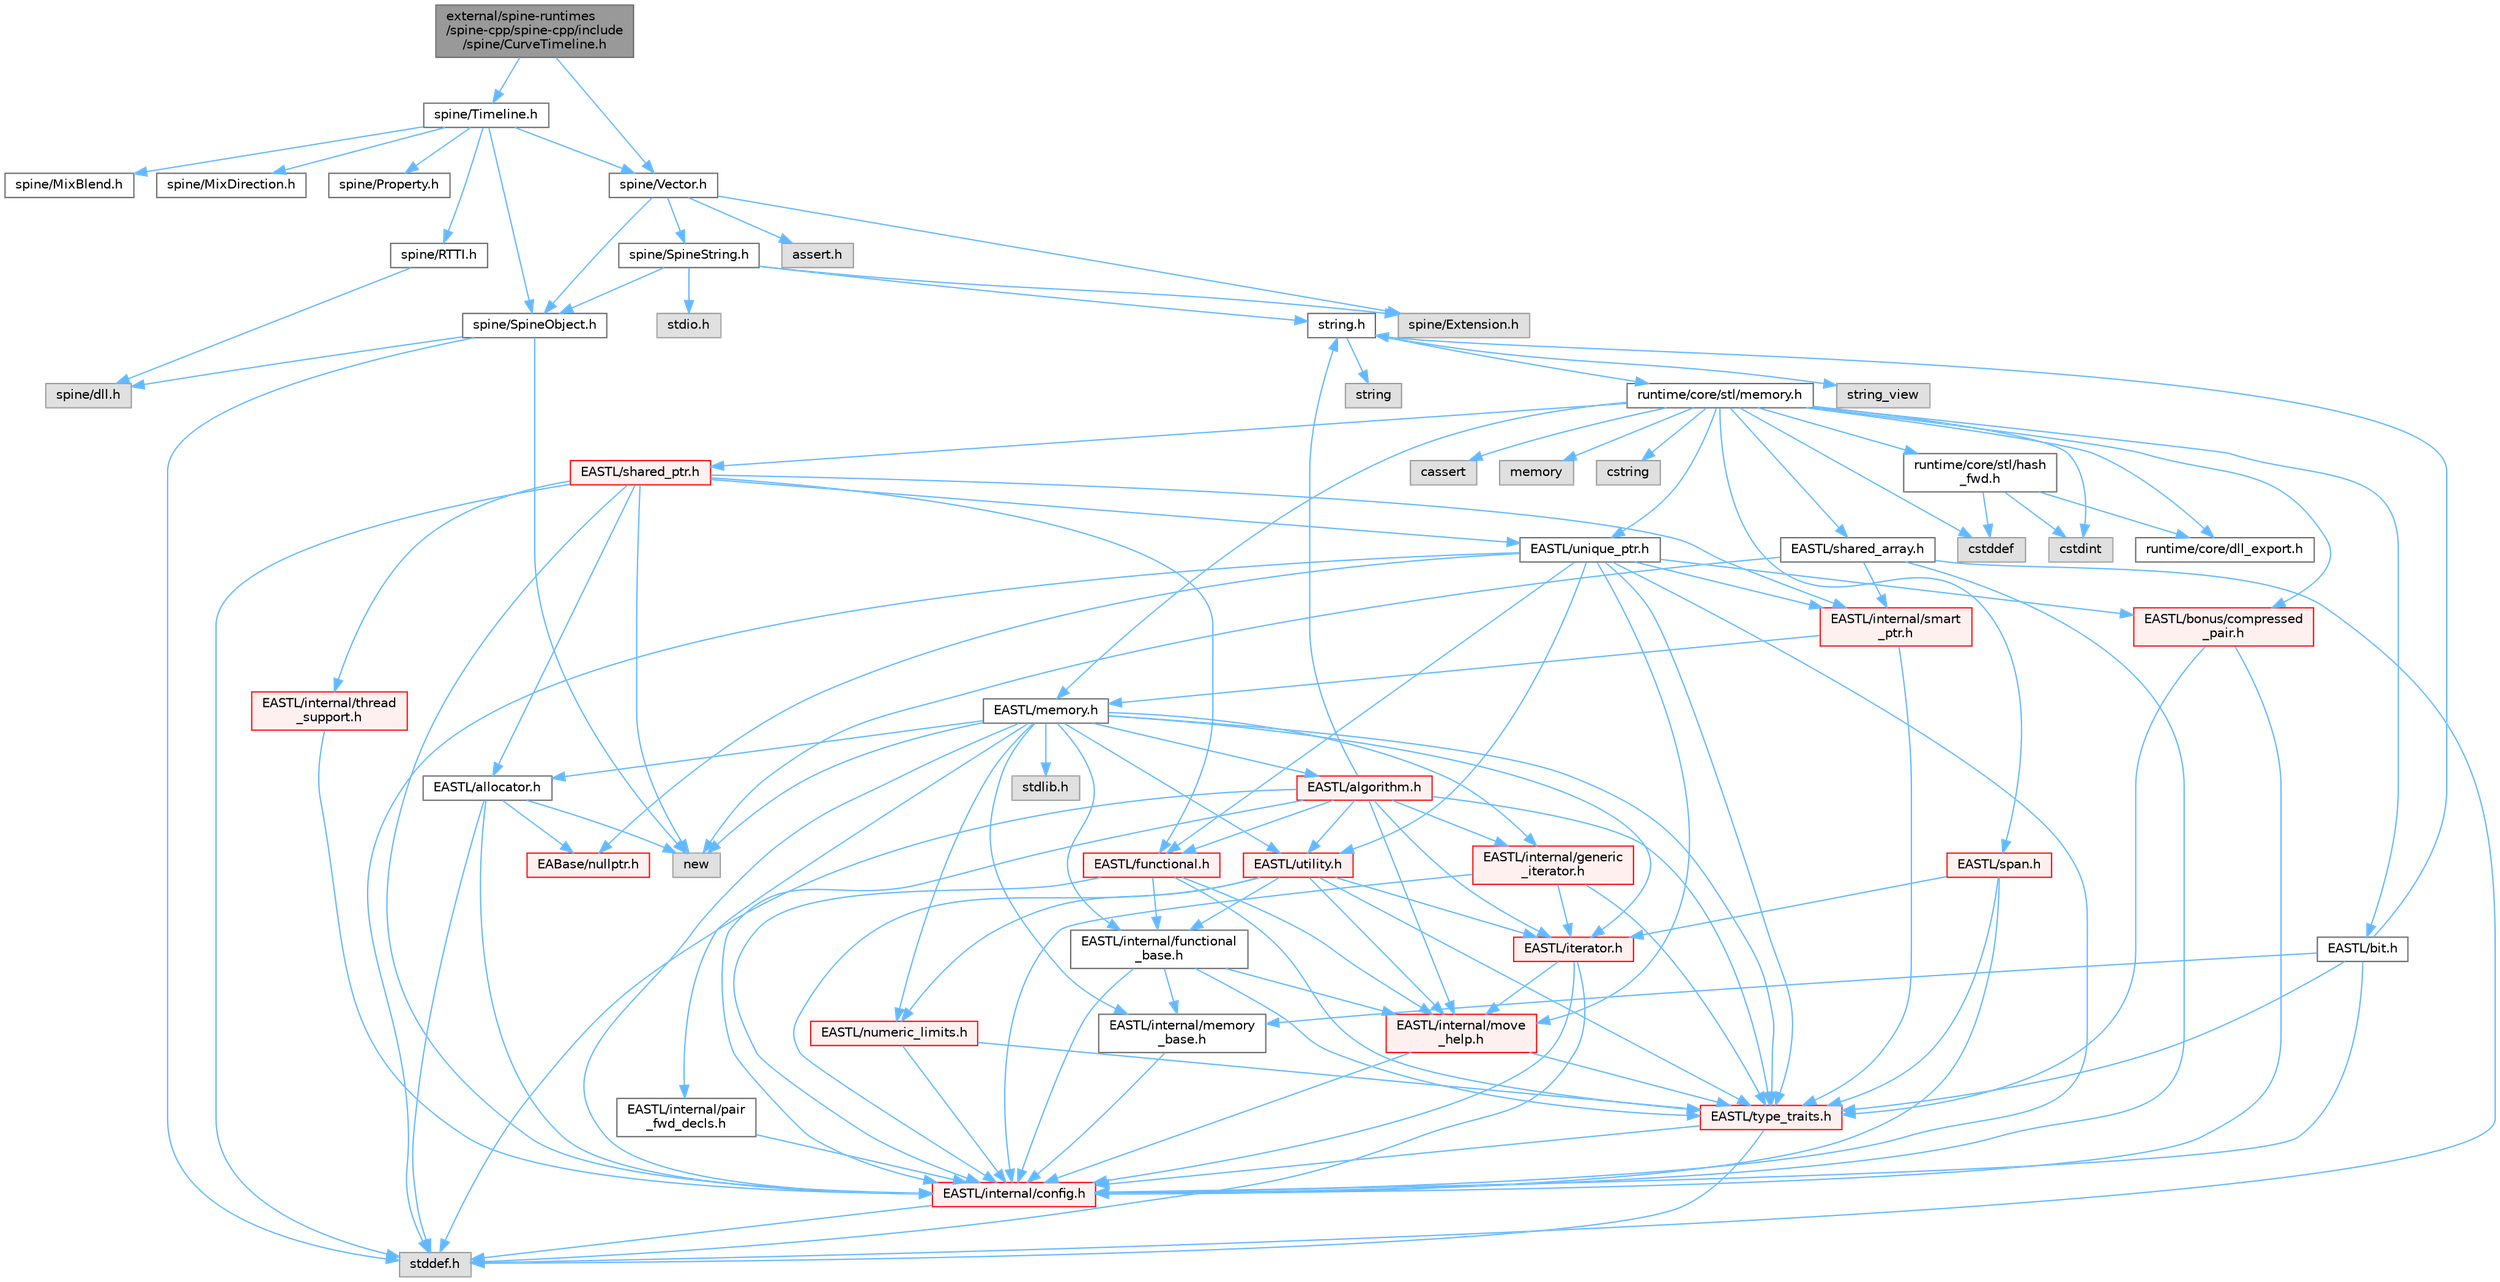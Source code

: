 digraph "external/spine-runtimes/spine-cpp/spine-cpp/include/spine/CurveTimeline.h"
{
 // LATEX_PDF_SIZE
  bgcolor="transparent";
  edge [fontname=Helvetica,fontsize=10,labelfontname=Helvetica,labelfontsize=10];
  node [fontname=Helvetica,fontsize=10,shape=box,height=0.2,width=0.4];
  Node1 [id="Node000001",label="external/spine-runtimes\l/spine-cpp/spine-cpp/include\l/spine/CurveTimeline.h",height=0.2,width=0.4,color="gray40", fillcolor="grey60", style="filled", fontcolor="black",tooltip=" "];
  Node1 -> Node2 [id="edge129_Node000001_Node000002",color="steelblue1",style="solid",tooltip=" "];
  Node2 [id="Node000002",label="spine/Timeline.h",height=0.2,width=0.4,color="grey40", fillcolor="white", style="filled",URL="$_timeline_8h.html",tooltip=" "];
  Node2 -> Node3 [id="edge130_Node000002_Node000003",color="steelblue1",style="solid",tooltip=" "];
  Node3 [id="Node000003",label="spine/RTTI.h",height=0.2,width=0.4,color="grey40", fillcolor="white", style="filled",URL="$_r_t_t_i_8h.html",tooltip=" "];
  Node3 -> Node4 [id="edge131_Node000003_Node000004",color="steelblue1",style="solid",tooltip=" "];
  Node4 [id="Node000004",label="spine/dll.h",height=0.2,width=0.4,color="grey60", fillcolor="#E0E0E0", style="filled",tooltip=" "];
  Node2 -> Node5 [id="edge132_Node000002_Node000005",color="steelblue1",style="solid",tooltip=" "];
  Node5 [id="Node000005",label="spine/Vector.h",height=0.2,width=0.4,color="grey40", fillcolor="white", style="filled",URL="$external_2spine-runtimes_2spine-cpp_2spine-cpp_2include_2spine_2vector_8h.html",tooltip=" "];
  Node5 -> Node6 [id="edge133_Node000005_Node000006",color="steelblue1",style="solid",tooltip=" "];
  Node6 [id="Node000006",label="spine/Extension.h",height=0.2,width=0.4,color="grey60", fillcolor="#E0E0E0", style="filled",tooltip=" "];
  Node5 -> Node7 [id="edge134_Node000005_Node000007",color="steelblue1",style="solid",tooltip=" "];
  Node7 [id="Node000007",label="spine/SpineObject.h",height=0.2,width=0.4,color="grey40", fillcolor="white", style="filled",URL="$_spine_object_8h.html",tooltip=" "];
  Node7 -> Node8 [id="edge135_Node000007_Node000008",color="steelblue1",style="solid",tooltip=" "];
  Node8 [id="Node000008",label="new",height=0.2,width=0.4,color="grey60", fillcolor="#E0E0E0", style="filled",tooltip=" "];
  Node7 -> Node9 [id="edge136_Node000007_Node000009",color="steelblue1",style="solid",tooltip=" "];
  Node9 [id="Node000009",label="stddef.h",height=0.2,width=0.4,color="grey60", fillcolor="#E0E0E0", style="filled",tooltip=" "];
  Node7 -> Node4 [id="edge137_Node000007_Node000004",color="steelblue1",style="solid",tooltip=" "];
  Node5 -> Node10 [id="edge138_Node000005_Node000010",color="steelblue1",style="solid",tooltip=" "];
  Node10 [id="Node000010",label="spine/SpineString.h",height=0.2,width=0.4,color="grey40", fillcolor="white", style="filled",URL="$_spine_string_8h.html",tooltip=" "];
  Node10 -> Node7 [id="edge139_Node000010_Node000007",color="steelblue1",style="solid",tooltip=" "];
  Node10 -> Node6 [id="edge140_Node000010_Node000006",color="steelblue1",style="solid",tooltip=" "];
  Node10 -> Node11 [id="edge141_Node000010_Node000011",color="steelblue1",style="solid",tooltip=" "];
  Node11 [id="Node000011",label="string.h",height=0.2,width=0.4,color="grey40", fillcolor="white", style="filled",URL="$string_8h.html",tooltip=" "];
  Node11 -> Node12 [id="edge142_Node000011_Node000012",color="steelblue1",style="solid",tooltip=" "];
  Node12 [id="Node000012",label="string",height=0.2,width=0.4,color="grey60", fillcolor="#E0E0E0", style="filled",tooltip=" "];
  Node11 -> Node13 [id="edge143_Node000011_Node000013",color="steelblue1",style="solid",tooltip=" "];
  Node13 [id="Node000013",label="string_view",height=0.2,width=0.4,color="grey60", fillcolor="#E0E0E0", style="filled",tooltip=" "];
  Node11 -> Node14 [id="edge144_Node000011_Node000014",color="steelblue1",style="solid",tooltip=" "];
  Node14 [id="Node000014",label="runtime/core/stl/memory.h",height=0.2,width=0.4,color="grey40", fillcolor="white", style="filled",URL="$runtime_2core_2stl_2memory_8h.html",tooltip=" "];
  Node14 -> Node15 [id="edge145_Node000014_Node000015",color="steelblue1",style="solid",tooltip=" "];
  Node15 [id="Node000015",label="cstddef",height=0.2,width=0.4,color="grey60", fillcolor="#E0E0E0", style="filled",tooltip=" "];
  Node14 -> Node16 [id="edge146_Node000014_Node000016",color="steelblue1",style="solid",tooltip=" "];
  Node16 [id="Node000016",label="cstdint",height=0.2,width=0.4,color="grey60", fillcolor="#E0E0E0", style="filled",tooltip=" "];
  Node14 -> Node17 [id="edge147_Node000014_Node000017",color="steelblue1",style="solid",tooltip=" "];
  Node17 [id="Node000017",label="cassert",height=0.2,width=0.4,color="grey60", fillcolor="#E0E0E0", style="filled",tooltip=" "];
  Node14 -> Node18 [id="edge148_Node000014_Node000018",color="steelblue1",style="solid",tooltip=" "];
  Node18 [id="Node000018",label="memory",height=0.2,width=0.4,color="grey60", fillcolor="#E0E0E0", style="filled",tooltip=" "];
  Node14 -> Node19 [id="edge149_Node000014_Node000019",color="steelblue1",style="solid",tooltip=" "];
  Node19 [id="Node000019",label="cstring",height=0.2,width=0.4,color="grey60", fillcolor="#E0E0E0", style="filled",tooltip=" "];
  Node14 -> Node20 [id="edge150_Node000014_Node000020",color="steelblue1",style="solid",tooltip=" "];
  Node20 [id="Node000020",label="EASTL/bit.h",height=0.2,width=0.4,color="grey40", fillcolor="white", style="filled",URL="$bit_8h.html",tooltip=" "];
  Node20 -> Node21 [id="edge151_Node000020_Node000021",color="steelblue1",style="solid",tooltip=" "];
  Node21 [id="Node000021",label="EASTL/internal/config.h",height=0.2,width=0.4,color="red", fillcolor="#FFF0F0", style="filled",URL="$runtime_2_e_a_s_t_l_2include_2_e_a_s_t_l_2internal_2config_8h.html",tooltip=" "];
  Node21 -> Node9 [id="edge152_Node000021_Node000009",color="steelblue1",style="solid",tooltip=" "];
  Node20 -> Node29 [id="edge153_Node000020_Node000029",color="steelblue1",style="solid",tooltip=" "];
  Node29 [id="Node000029",label="EASTL/internal/memory\l_base.h",height=0.2,width=0.4,color="grey40", fillcolor="white", style="filled",URL="$memory__base_8h.html",tooltip=" "];
  Node29 -> Node21 [id="edge154_Node000029_Node000021",color="steelblue1",style="solid",tooltip=" "];
  Node20 -> Node30 [id="edge155_Node000020_Node000030",color="steelblue1",style="solid",tooltip=" "];
  Node30 [id="Node000030",label="EASTL/type_traits.h",height=0.2,width=0.4,color="red", fillcolor="#FFF0F0", style="filled",URL="$_e_a_s_t_l_2include_2_e_a_s_t_l_2type__traits_8h.html",tooltip=" "];
  Node30 -> Node21 [id="edge156_Node000030_Node000021",color="steelblue1",style="solid",tooltip=" "];
  Node30 -> Node9 [id="edge157_Node000030_Node000009",color="steelblue1",style="solid",tooltip=" "];
  Node20 -> Node11 [id="edge158_Node000020_Node000011",color="steelblue1",style="solid",tooltip=" "];
  Node14 -> Node40 [id="edge159_Node000014_Node000040",color="steelblue1",style="solid",tooltip=" "];
  Node40 [id="Node000040",label="EASTL/memory.h",height=0.2,width=0.4,color="grey40", fillcolor="white", style="filled",URL="$runtime_2_e_a_s_t_l_2include_2_e_a_s_t_l_2memory_8h.html",tooltip=" "];
  Node40 -> Node21 [id="edge160_Node000040_Node000021",color="steelblue1",style="solid",tooltip=" "];
  Node40 -> Node29 [id="edge161_Node000040_Node000029",color="steelblue1",style="solid",tooltip=" "];
  Node40 -> Node41 [id="edge162_Node000040_Node000041",color="steelblue1",style="solid",tooltip=" "];
  Node41 [id="Node000041",label="EASTL/internal/generic\l_iterator.h",height=0.2,width=0.4,color="red", fillcolor="#FFF0F0", style="filled",URL="$generic__iterator_8h.html",tooltip=" "];
  Node41 -> Node21 [id="edge163_Node000041_Node000021",color="steelblue1",style="solid",tooltip=" "];
  Node41 -> Node42 [id="edge164_Node000041_Node000042",color="steelblue1",style="solid",tooltip=" "];
  Node42 [id="Node000042",label="EASTL/iterator.h",height=0.2,width=0.4,color="red", fillcolor="#FFF0F0", style="filled",URL="$_e_a_s_t_l_2include_2_e_a_s_t_l_2iterator_8h.html",tooltip=" "];
  Node42 -> Node21 [id="edge165_Node000042_Node000021",color="steelblue1",style="solid",tooltip=" "];
  Node42 -> Node43 [id="edge166_Node000042_Node000043",color="steelblue1",style="solid",tooltip=" "];
  Node43 [id="Node000043",label="EASTL/internal/move\l_help.h",height=0.2,width=0.4,color="red", fillcolor="#FFF0F0", style="filled",URL="$move__help_8h.html",tooltip=" "];
  Node43 -> Node21 [id="edge167_Node000043_Node000021",color="steelblue1",style="solid",tooltip=" "];
  Node43 -> Node30 [id="edge168_Node000043_Node000030",color="steelblue1",style="solid",tooltip=" "];
  Node42 -> Node9 [id="edge169_Node000042_Node000009",color="steelblue1",style="solid",tooltip=" "];
  Node41 -> Node30 [id="edge170_Node000041_Node000030",color="steelblue1",style="solid",tooltip=" "];
  Node40 -> Node45 [id="edge171_Node000040_Node000045",color="steelblue1",style="solid",tooltip=" "];
  Node45 [id="Node000045",label="EASTL/internal/pair\l_fwd_decls.h",height=0.2,width=0.4,color="grey40", fillcolor="white", style="filled",URL="$pair__fwd__decls_8h.html",tooltip=" "];
  Node45 -> Node21 [id="edge172_Node000045_Node000021",color="steelblue1",style="solid",tooltip=" "];
  Node40 -> Node46 [id="edge173_Node000040_Node000046",color="steelblue1",style="solid",tooltip=" "];
  Node46 [id="Node000046",label="EASTL/internal/functional\l_base.h",height=0.2,width=0.4,color="grey40", fillcolor="white", style="filled",URL="$functional__base_8h.html",tooltip=" "];
  Node46 -> Node21 [id="edge174_Node000046_Node000021",color="steelblue1",style="solid",tooltip=" "];
  Node46 -> Node29 [id="edge175_Node000046_Node000029",color="steelblue1",style="solid",tooltip=" "];
  Node46 -> Node43 [id="edge176_Node000046_Node000043",color="steelblue1",style="solid",tooltip=" "];
  Node46 -> Node30 [id="edge177_Node000046_Node000030",color="steelblue1",style="solid",tooltip=" "];
  Node40 -> Node47 [id="edge178_Node000040_Node000047",color="steelblue1",style="solid",tooltip=" "];
  Node47 [id="Node000047",label="EASTL/algorithm.h",height=0.2,width=0.4,color="red", fillcolor="#FFF0F0", style="filled",URL="$_e_a_s_t_l_2include_2_e_a_s_t_l_2algorithm_8h.html",tooltip=" "];
  Node47 -> Node21 [id="edge179_Node000047_Node000021",color="steelblue1",style="solid",tooltip=" "];
  Node47 -> Node30 [id="edge180_Node000047_Node000030",color="steelblue1",style="solid",tooltip=" "];
  Node47 -> Node43 [id="edge181_Node000047_Node000043",color="steelblue1",style="solid",tooltip=" "];
  Node47 -> Node42 [id="edge182_Node000047_Node000042",color="steelblue1",style="solid",tooltip=" "];
  Node47 -> Node50 [id="edge183_Node000047_Node000050",color="steelblue1",style="solid",tooltip=" "];
  Node50 [id="Node000050",label="EASTL/functional.h",height=0.2,width=0.4,color="red", fillcolor="#FFF0F0", style="filled",URL="$_e_a_s_t_l_2include_2_e_a_s_t_l_2functional_8h.html",tooltip=" "];
  Node50 -> Node21 [id="edge184_Node000050_Node000021",color="steelblue1",style="solid",tooltip=" "];
  Node50 -> Node43 [id="edge185_Node000050_Node000043",color="steelblue1",style="solid",tooltip=" "];
  Node50 -> Node30 [id="edge186_Node000050_Node000030",color="steelblue1",style="solid",tooltip=" "];
  Node50 -> Node46 [id="edge187_Node000050_Node000046",color="steelblue1",style="solid",tooltip=" "];
  Node47 -> Node56 [id="edge188_Node000047_Node000056",color="steelblue1",style="solid",tooltip=" "];
  Node56 [id="Node000056",label="EASTL/utility.h",height=0.2,width=0.4,color="red", fillcolor="#FFF0F0", style="filled",URL="$runtime_2_e_a_s_t_l_2include_2_e_a_s_t_l_2utility_8h.html",tooltip=" "];
  Node56 -> Node21 [id="edge189_Node000056_Node000021",color="steelblue1",style="solid",tooltip=" "];
  Node56 -> Node30 [id="edge190_Node000056_Node000030",color="steelblue1",style="solid",tooltip=" "];
  Node56 -> Node42 [id="edge191_Node000056_Node000042",color="steelblue1",style="solid",tooltip=" "];
  Node56 -> Node57 [id="edge192_Node000056_Node000057",color="steelblue1",style="solid",tooltip=" "];
  Node57 [id="Node000057",label="EASTL/numeric_limits.h",height=0.2,width=0.4,color="red", fillcolor="#FFF0F0", style="filled",URL="$numeric__limits_8h.html",tooltip=" "];
  Node57 -> Node21 [id="edge193_Node000057_Node000021",color="steelblue1",style="solid",tooltip=" "];
  Node57 -> Node30 [id="edge194_Node000057_Node000030",color="steelblue1",style="solid",tooltip=" "];
  Node56 -> Node46 [id="edge195_Node000056_Node000046",color="steelblue1",style="solid",tooltip=" "];
  Node56 -> Node43 [id="edge196_Node000056_Node000043",color="steelblue1",style="solid",tooltip=" "];
  Node47 -> Node41 [id="edge197_Node000047_Node000041",color="steelblue1",style="solid",tooltip=" "];
  Node47 -> Node9 [id="edge198_Node000047_Node000009",color="steelblue1",style="solid",tooltip=" "];
  Node47 -> Node11 [id="edge199_Node000047_Node000011",color="steelblue1",style="solid",tooltip=" "];
  Node40 -> Node30 [id="edge200_Node000040_Node000030",color="steelblue1",style="solid",tooltip=" "];
  Node40 -> Node54 [id="edge201_Node000040_Node000054",color="steelblue1",style="solid",tooltip=" "];
  Node54 [id="Node000054",label="EASTL/allocator.h",height=0.2,width=0.4,color="grey40", fillcolor="white", style="filled",URL="$runtime_2_e_a_s_t_l_2include_2_e_a_s_t_l_2allocator_8h.html",tooltip=" "];
  Node54 -> Node21 [id="edge202_Node000054_Node000021",color="steelblue1",style="solid",tooltip=" "];
  Node54 -> Node32 [id="edge203_Node000054_Node000032",color="steelblue1",style="solid",tooltip=" "];
  Node32 [id="Node000032",label="EABase/nullptr.h",height=0.2,width=0.4,color="red", fillcolor="#FFF0F0", style="filled",URL="$nullptr_8h.html",tooltip=" "];
  Node54 -> Node9 [id="edge204_Node000054_Node000009",color="steelblue1",style="solid",tooltip=" "];
  Node54 -> Node8 [id="edge205_Node000054_Node000008",color="steelblue1",style="solid",tooltip=" "];
  Node40 -> Node42 [id="edge206_Node000040_Node000042",color="steelblue1",style="solid",tooltip=" "];
  Node40 -> Node56 [id="edge207_Node000040_Node000056",color="steelblue1",style="solid",tooltip=" "];
  Node40 -> Node57 [id="edge208_Node000040_Node000057",color="steelblue1",style="solid",tooltip=" "];
  Node40 -> Node66 [id="edge209_Node000040_Node000066",color="steelblue1",style="solid",tooltip=" "];
  Node66 [id="Node000066",label="stdlib.h",height=0.2,width=0.4,color="grey60", fillcolor="#E0E0E0", style="filled",tooltip=" "];
  Node40 -> Node8 [id="edge210_Node000040_Node000008",color="steelblue1",style="solid",tooltip=" "];
  Node14 -> Node67 [id="edge211_Node000014_Node000067",color="steelblue1",style="solid",tooltip=" "];
  Node67 [id="Node000067",label="EASTL/shared_array.h",height=0.2,width=0.4,color="grey40", fillcolor="white", style="filled",URL="$shared__array_8h.html",tooltip=" "];
  Node67 -> Node21 [id="edge212_Node000067_Node000021",color="steelblue1",style="solid",tooltip=" "];
  Node67 -> Node68 [id="edge213_Node000067_Node000068",color="steelblue1",style="solid",tooltip=" "];
  Node68 [id="Node000068",label="EASTL/internal/smart\l_ptr.h",height=0.2,width=0.4,color="red", fillcolor="#FFF0F0", style="filled",URL="$smart__ptr_8h.html",tooltip=" "];
  Node68 -> Node40 [id="edge214_Node000068_Node000040",color="steelblue1",style="solid",tooltip=" "];
  Node68 -> Node30 [id="edge215_Node000068_Node000030",color="steelblue1",style="solid",tooltip=" "];
  Node67 -> Node8 [id="edge216_Node000067_Node000008",color="steelblue1",style="solid",tooltip=" "];
  Node67 -> Node9 [id="edge217_Node000067_Node000009",color="steelblue1",style="solid",tooltip=" "];
  Node14 -> Node70 [id="edge218_Node000014_Node000070",color="steelblue1",style="solid",tooltip=" "];
  Node70 [id="Node000070",label="EASTL/unique_ptr.h",height=0.2,width=0.4,color="grey40", fillcolor="white", style="filled",URL="$unique__ptr_8h.html",tooltip=" "];
  Node70 -> Node32 [id="edge219_Node000070_Node000032",color="steelblue1",style="solid",tooltip=" "];
  Node70 -> Node71 [id="edge220_Node000070_Node000071",color="steelblue1",style="solid",tooltip=" "];
  Node71 [id="Node000071",label="EASTL/bonus/compressed\l_pair.h",height=0.2,width=0.4,color="red", fillcolor="#FFF0F0", style="filled",URL="$compressed__pair_8h.html",tooltip=" "];
  Node71 -> Node21 [id="edge221_Node000071_Node000021",color="steelblue1",style="solid",tooltip=" "];
  Node71 -> Node30 [id="edge222_Node000071_Node000030",color="steelblue1",style="solid",tooltip=" "];
  Node70 -> Node50 [id="edge223_Node000070_Node000050",color="steelblue1",style="solid",tooltip=" "];
  Node70 -> Node21 [id="edge224_Node000070_Node000021",color="steelblue1",style="solid",tooltip=" "];
  Node70 -> Node43 [id="edge225_Node000070_Node000043",color="steelblue1",style="solid",tooltip=" "];
  Node70 -> Node68 [id="edge226_Node000070_Node000068",color="steelblue1",style="solid",tooltip=" "];
  Node70 -> Node30 [id="edge227_Node000070_Node000030",color="steelblue1",style="solid",tooltip=" "];
  Node70 -> Node56 [id="edge228_Node000070_Node000056",color="steelblue1",style="solid",tooltip=" "];
  Node70 -> Node9 [id="edge229_Node000070_Node000009",color="steelblue1",style="solid",tooltip=" "];
  Node14 -> Node73 [id="edge230_Node000014_Node000073",color="steelblue1",style="solid",tooltip=" "];
  Node73 [id="Node000073",label="EASTL/shared_ptr.h",height=0.2,width=0.4,color="red", fillcolor="#FFF0F0", style="filled",URL="$shared__ptr_8h.html",tooltip=" "];
  Node73 -> Node21 [id="edge231_Node000073_Node000021",color="steelblue1",style="solid",tooltip=" "];
  Node73 -> Node68 [id="edge232_Node000073_Node000068",color="steelblue1",style="solid",tooltip=" "];
  Node73 -> Node74 [id="edge233_Node000073_Node000074",color="steelblue1",style="solid",tooltip=" "];
  Node74 [id="Node000074",label="EASTL/internal/thread\l_support.h",height=0.2,width=0.4,color="red", fillcolor="#FFF0F0", style="filled",URL="$thread__support_8h.html",tooltip=" "];
  Node74 -> Node21 [id="edge234_Node000074_Node000021",color="steelblue1",style="solid",tooltip=" "];
  Node73 -> Node70 [id="edge235_Node000073_Node000070",color="steelblue1",style="solid",tooltip=" "];
  Node73 -> Node50 [id="edge236_Node000073_Node000050",color="steelblue1",style="solid",tooltip=" "];
  Node73 -> Node54 [id="edge237_Node000073_Node000054",color="steelblue1",style="solid",tooltip=" "];
  Node73 -> Node8 [id="edge238_Node000073_Node000008",color="steelblue1",style="solid",tooltip=" "];
  Node73 -> Node9 [id="edge239_Node000073_Node000009",color="steelblue1",style="solid",tooltip=" "];
  Node14 -> Node153 [id="edge240_Node000014_Node000153",color="steelblue1",style="solid",tooltip=" "];
  Node153 [id="Node000153",label="EASTL/span.h",height=0.2,width=0.4,color="red", fillcolor="#FFF0F0", style="filled",URL="$span_8h.html",tooltip=" "];
  Node153 -> Node21 [id="edge241_Node000153_Node000021",color="steelblue1",style="solid",tooltip=" "];
  Node153 -> Node30 [id="edge242_Node000153_Node000030",color="steelblue1",style="solid",tooltip=" "];
  Node153 -> Node42 [id="edge243_Node000153_Node000042",color="steelblue1",style="solid",tooltip=" "];
  Node14 -> Node71 [id="edge244_Node000014_Node000071",color="steelblue1",style="solid",tooltip=" "];
  Node14 -> Node156 [id="edge245_Node000014_Node000156",color="steelblue1",style="solid",tooltip=" "];
  Node156 [id="Node000156",label="runtime/core/dll_export.h",height=0.2,width=0.4,color="grey40", fillcolor="white", style="filled",URL="$dll__export_8h.html",tooltip=" "];
  Node14 -> Node157 [id="edge246_Node000014_Node000157",color="steelblue1",style="solid",tooltip=" "];
  Node157 [id="Node000157",label="runtime/core/stl/hash\l_fwd.h",height=0.2,width=0.4,color="grey40", fillcolor="white", style="filled",URL="$hash__fwd_8h.html",tooltip=" "];
  Node157 -> Node15 [id="edge247_Node000157_Node000015",color="steelblue1",style="solid",tooltip=" "];
  Node157 -> Node16 [id="edge248_Node000157_Node000016",color="steelblue1",style="solid",tooltip=" "];
  Node157 -> Node156 [id="edge249_Node000157_Node000156",color="steelblue1",style="solid",tooltip=" "];
  Node10 -> Node158 [id="edge250_Node000010_Node000158",color="steelblue1",style="solid",tooltip=" "];
  Node158 [id="Node000158",label="stdio.h",height=0.2,width=0.4,color="grey60", fillcolor="#E0E0E0", style="filled",tooltip=" "];
  Node5 -> Node159 [id="edge251_Node000005_Node000159",color="steelblue1",style="solid",tooltip=" "];
  Node159 [id="Node000159",label="assert.h",height=0.2,width=0.4,color="grey60", fillcolor="#E0E0E0", style="filled",tooltip=" "];
  Node2 -> Node160 [id="edge252_Node000002_Node000160",color="steelblue1",style="solid",tooltip=" "];
  Node160 [id="Node000160",label="spine/MixBlend.h",height=0.2,width=0.4,color="grey40", fillcolor="white", style="filled",URL="$_mix_blend_8h.html",tooltip=" "];
  Node2 -> Node161 [id="edge253_Node000002_Node000161",color="steelblue1",style="solid",tooltip=" "];
  Node161 [id="Node000161",label="spine/MixDirection.h",height=0.2,width=0.4,color="grey40", fillcolor="white", style="filled",URL="$_mix_direction_8h.html",tooltip=" "];
  Node2 -> Node7 [id="edge254_Node000002_Node000007",color="steelblue1",style="solid",tooltip=" "];
  Node2 -> Node162 [id="edge255_Node000002_Node000162",color="steelblue1",style="solid",tooltip=" "];
  Node162 [id="Node000162",label="spine/Property.h",height=0.2,width=0.4,color="grey40", fillcolor="white", style="filled",URL="$_property_8h.html",tooltip=" "];
  Node1 -> Node5 [id="edge256_Node000001_Node000005",color="steelblue1",style="solid",tooltip=" "];
}
